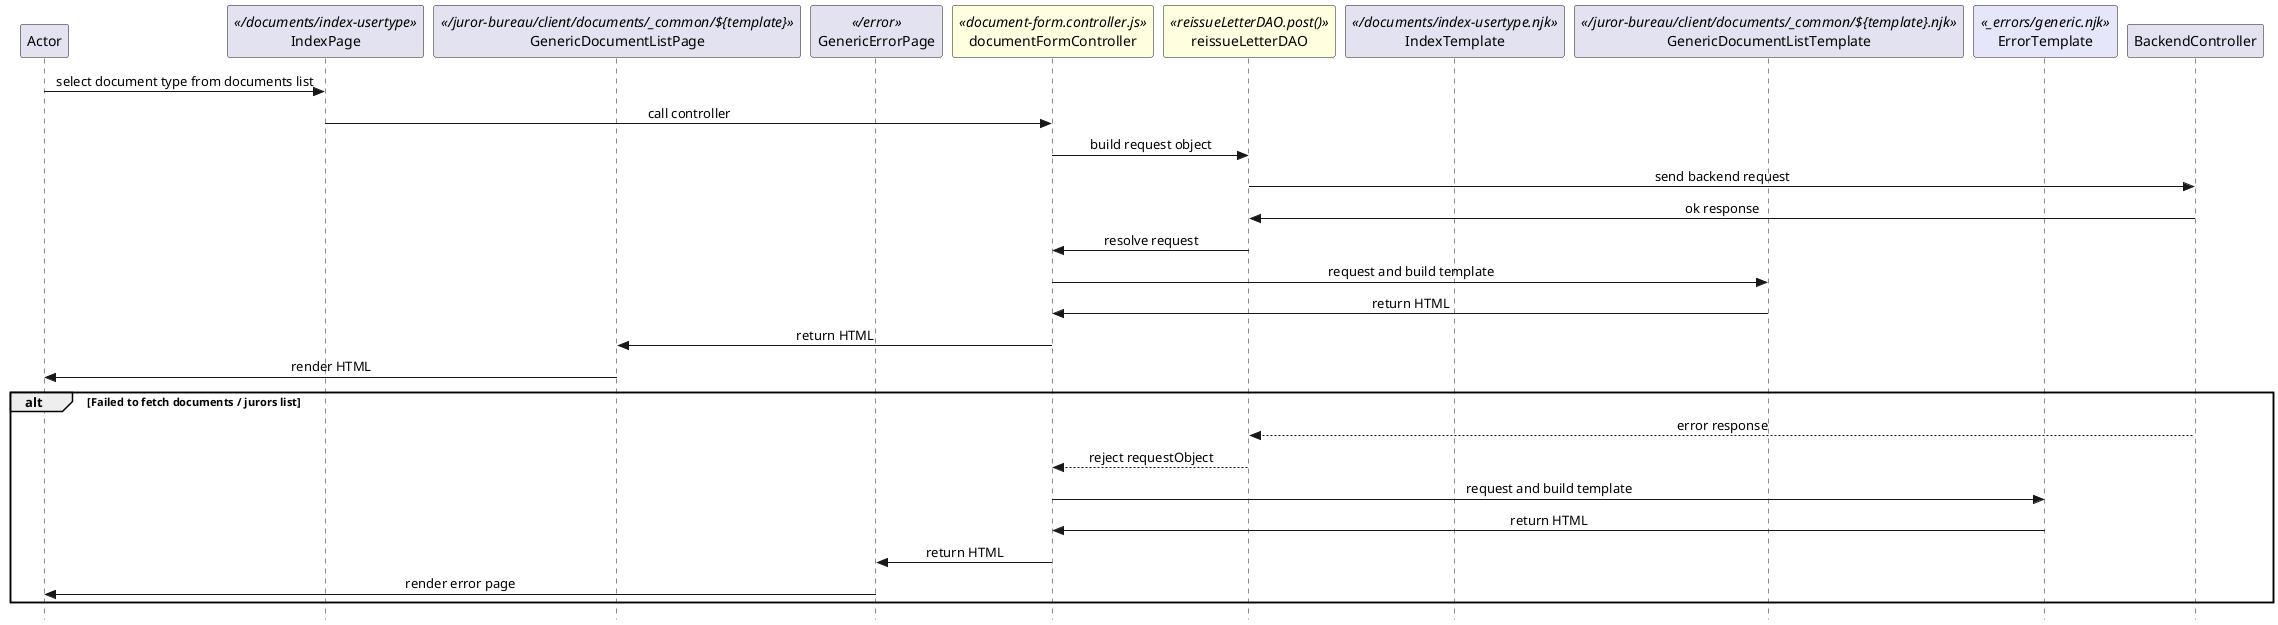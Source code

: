 @startuml document-form

skinparam Style strictuml 
skinparam SequenceMessageAlignment center

participant Actor


''' LOCAL ROUTING
participant IndexPage <</documents/index-usertype>>
participant GenericDocumentListPage <</juror-bureau/client/documents/_common/${template}>>
participant GenericErrorPage <</error>>

''' CONTROLLER AND REQUEST OBJECTS
participant documentFormController <<document-form.controller.js>> #lightyellow
participant reissueLetterDAO <<reissueLetterDAO.post()>> #lightyellow

''' TEMPLATES
participant IndexTemplate <</documents/index-usertype.njk>>
participant GenericDocumentListTemplate <</juror-bureau/client/documents/_common/${template}.njk>>
participant ErrorTemplate <<_errors/generic.njk>> #lavender

''' BACKEND CONTROLLER
participant BackendController

Actor -> IndexPage : select document type from documents list
IndexPage -> documentFormController : call controller

documentFormController -> reissueLetterDAO : build request object
reissueLetterDAO -> BackendController : send backend request
reissueLetterDAO <- BackendController : ok response
documentFormController <- reissueLetterDAO : resolve request

documentFormController -> GenericDocumentListTemplate : request and build template
documentFormController <- GenericDocumentListTemplate : return HTML
GenericDocumentListPage <- documentFormController : return HTML
Actor <- GenericDocumentListPage : render HTML

alt Failed to fetch documents / jurors list
    reissueLetterDAO <-- BackendController : error response
    documentFormController <-- reissueLetterDAO : reject requestObject
    documentFormController -> ErrorTemplate : request and build template
    documentFormController <- ErrorTemplate : return HTML
    GenericErrorPage <- documentFormController : return HTML
    Actor <- GenericErrorPage : render error page
end


    
